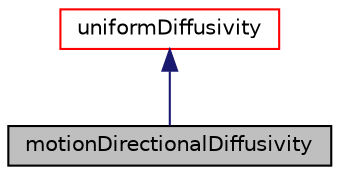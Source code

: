 digraph "motionDirectionalDiffusivity"
{
  bgcolor="transparent";
  edge [fontname="Helvetica",fontsize="10",labelfontname="Helvetica",labelfontsize="10"];
  node [fontname="Helvetica",fontsize="10",shape=record];
  Node0 [label="motionDirectionalDiffusivity",height=0.2,width=0.4,color="black", fillcolor="grey75", style="filled", fontcolor="black"];
  Node1 -> Node0 [dir="back",color="midnightblue",fontsize="10",style="solid",fontname="Helvetica"];
  Node1 [label="uniformDiffusivity",height=0.2,width=0.4,color="red",URL="$a24513.html",tooltip="Uniform uniform finite volume mesh motion diffusivity. "];
}
